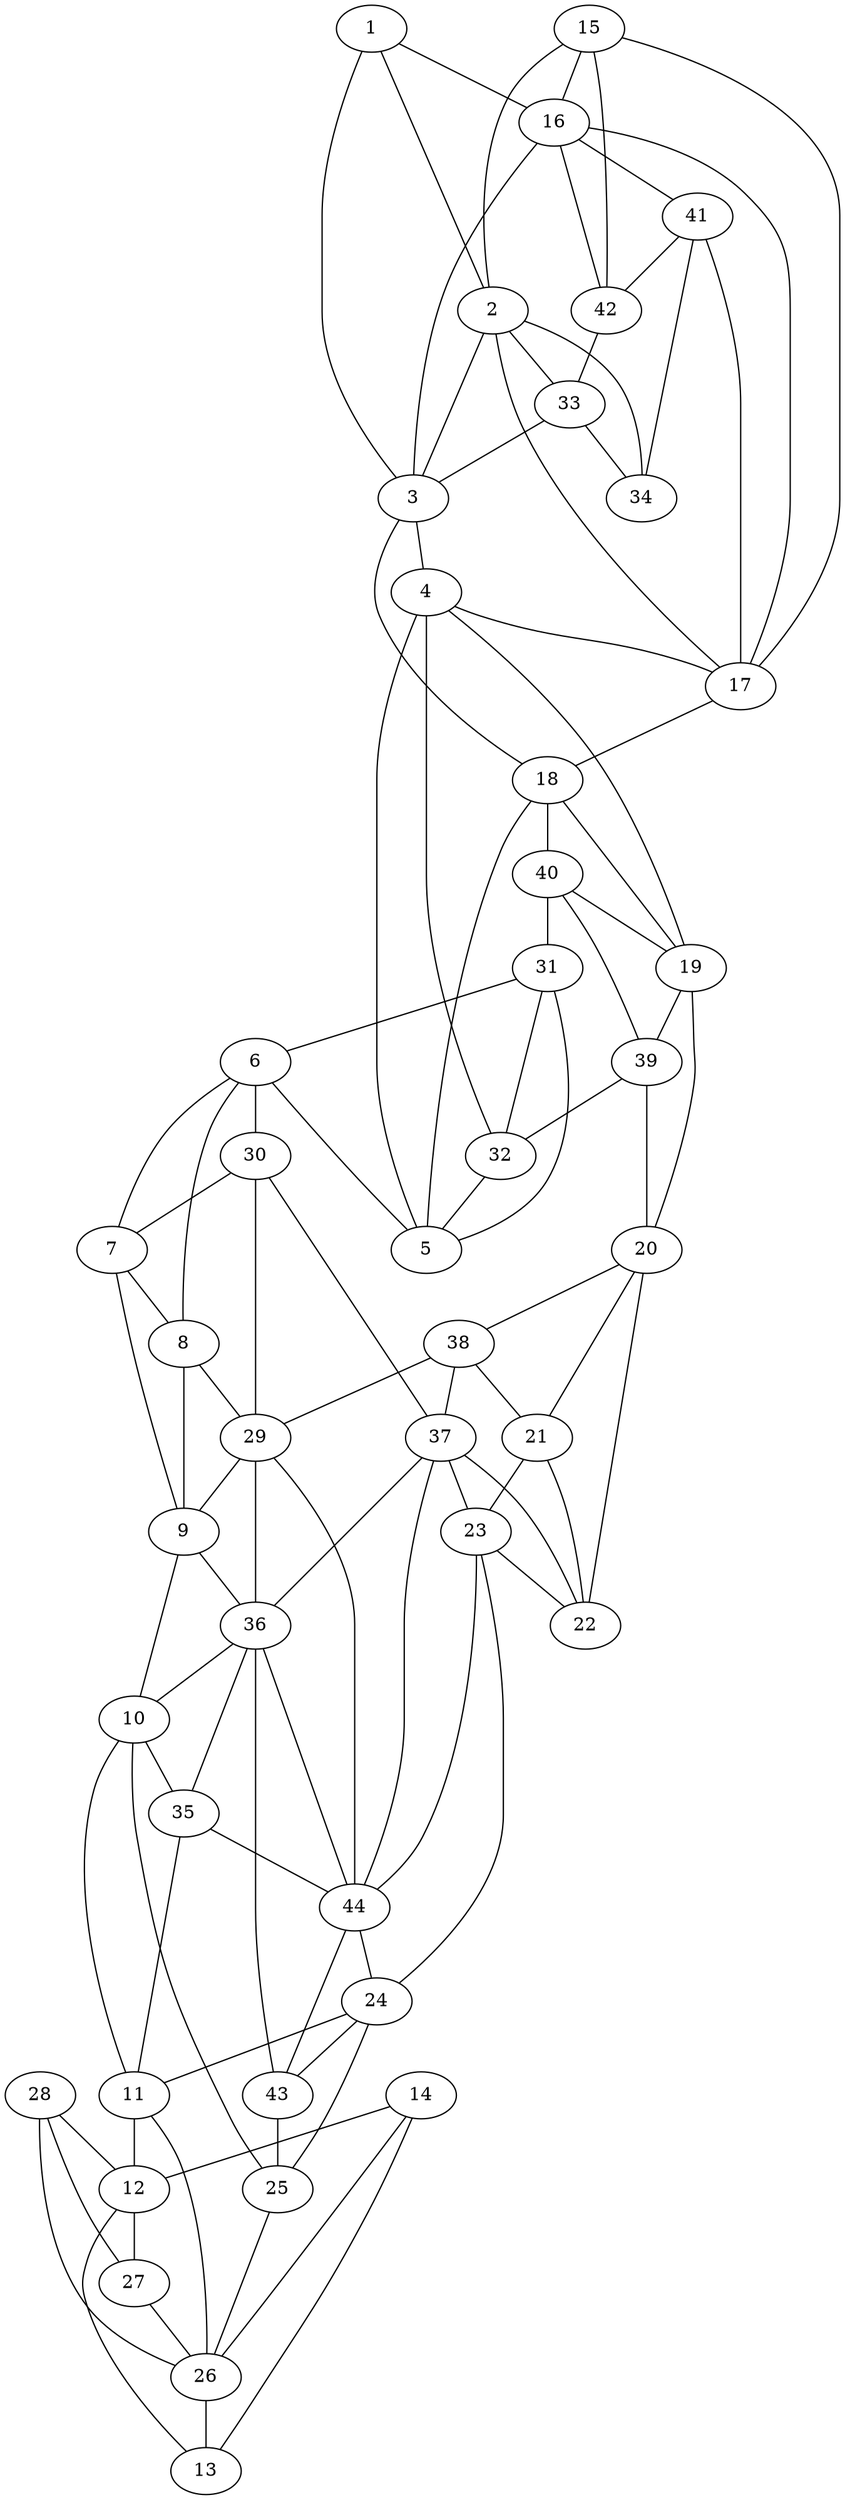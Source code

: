 graph pdb1mum {
	1	 [aaLength=13,
		sequence=PGKAFRAALTKEN,
		type=0];
	2	 [aaLength=11,
		sequence=ANHALLAQRAG,
		type=0];
	1 -- 2	 [distance0="29.85017",
		frequency=1,
		type0=1];
	3	 [aaLength=8,
		sequence=GGGVAAGS,
		type=0];
	1 -- 3	 [distance0="46.4682",
		frequency=1,
		type0=3];
	16	 [aaLength=11,
		sequence=ANHALLAQRAG,
		type=0];
	1 -- 16	 [distance0="43.80291",
		frequency=1,
		type0=2];
	2 -- 3	 [distance0="24.69224",
		frequency=1,
		type0=2];
	17	 [aaLength=8,
		sequence=GGGVAAGS,
		type=0];
	2 -- 17	 [distance0="22.94802",
		frequency=1,
		type0=1];
	33	 [aaLength=3,
		sequence=YLS,
		type=1];
	2 -- 33	 [distance0="4.0",
		frequency=1,
		type0=4];
	4	 [aaLength=16,
		sequence=LDDVLTDIRRITDVCS,
		type=0];
	3 -- 4	 [distance0="18.67224",
		distance1="10.0",
		frequency=2,
		type0=2,
		type1=4];
	18	 [aaLength=16,
		sequence=LDDVLTDIRRITDVCS,
		type=0];
	3 -- 18	 [distance0="21.05053",
		frequency=1,
		type0=3];
	4 -- 17	 [distance0="23.38192",
		frequency=1,
		type0=3];
	32	 [aaLength=4,
		sequence=LVDA,
		type=1];
	4 -- 32	 [distance0="3.0",
		frequency=1,
		type0=4];
	5	 [aaLength=15,
		sequence=AFNVARTVKSMIKAG,
		type=0];
	5 -- 4	 [distance0="32.74826",
		frequency=1,
		type0=2];
	5 -- 18	 [distance0="37.34571",
		frequency=1,
		type0=3];
	31	 [aaLength=5,
		sequence=LHIED,
		type=1];
	5 -- 31	 [distance0="3.0",
		frequency=1,
		type0=4];
	6	 [aaLength=15,
		sequence=KEEMVDRIRAAVDAK,
		type=0];
	8	 [aaLength=15,
		sequence=LDAAIERAQAYVEAG,
		type=0];
	6 -- 8	 [distance0="33.42855",
		frequency=1,
		type0=2];
	6 -- 5	 [distance0="41.38891",
		frequency=1,
		type0=3];
	7	 [aaLength=6,
		sequence=LAVEGL,
		type=0];
	6 -- 7	 [distance0="28.71027",
		frequency=1,
		type0=1];
	30	 [aaLength=6,
		sequence=IMARTD,
		type=1];
	6 -- 30	 [distance0="6.0",
		frequency=1,
		type0=4];
	7 -- 8	 [distance0="11.87888",
		distance1="0.0",
		frequency=2,
		type0=1,
		type1=5];
	9	 [aaLength=13,
		sequence=LAMYRQFADAVQV,
		type=0];
	7 -- 9	 [distance0="35.01856",
		frequency=1,
		type0=3];
	29	 [aaLength=4,
		sequence=LFPE,
		type=1];
	8 -- 29	 [distance0="3.0",
		frequency=1,
		type0=4];
	9 -- 8	 [distance0="27.28394",
		frequency=1,
		type0=1];
	10	 [aaLength=8,
		sequence=TDELRSAH,
		type=0];
	9 -- 10	 [distance0="31.85732",
		frequency=1,
		type0=2];
	36	 [aaLength=3,
		sequence=ANI,
		type=1];
	9 -- 36	 [distance0="3.0",
		frequency=1,
		type0=4];
	11	 [aaLength=22,
		sequence=SAFRAMNRAAEHVYNVLRQEGT,
		type=0];
	10 -- 11	 [distance0="34.62767",
		frequency=1,
		type0=3];
	25	 [aaLength=22,
		sequence=SAFRAMNRAAEHVYNVLRQEGT,
		type=0];
	10 -- 25	 [distance0="26.84621",
		frequency=1,
		type0=1];
	35	 [aaLength=4,
		sequence=ALYP,
		type=1];
	10 -- 35	 [distance0="3.0",
		frequency=1,
		type0=4];
	12	 [aaLength=8,
		sequence=KSVIDTMQ,
		type=0];
	11 -- 12	 [distance0="24.6211",
		distance1="1.0",
		frequency=2,
		type0=2,
		type1=4];
	26	 [aaLength=8,
		sequence=KSVIDTMQ,
		type=0];
	11 -- 26	 [distance0="26.12312",
		frequency=1,
		type0=3];
	13	 [aaLength=9,
		sequence=RNELYESIN,
		type=0];
	12 -- 13	 [distance0="14.96741",
		distance1="1.0",
		frequency=2,
		type0=1,
		type1=4];
	27	 [aaLength=9,
		sequence=RNELYESIN,
		type=0];
	12 -- 27	 [distance0="23.05027",
		frequency=1,
		type0=3];
	14	 [aaLength=12,
		sequence=YQYEEKLDNLFA,
		type=0];
	14 -- 13	 [distance0="16.22385",
		frequency=1,
		type0=1];
	14 -- 12	 [distance0="30.58341",
		frequency=1,
		type0=3];
	14 -- 26	 [distance0="29.95832",
		frequency=1,
		type0=2];
	15	 [aaLength=13,
		sequence=PGKAFRAALTKEN,
		type=0];
	15 -- 2	 [distance0="43.46824",
		frequency=1,
		type0=2];
	15 -- 16	 [distance0="28.06681",
		frequency=1,
		type0=1];
	15 -- 17	 [distance0="46.45895",
		frequency=1,
		type0=3];
	42	 [aaLength=5,
		sequence=QIVGT,
		type=1];
	15 -- 42	 [distance0="2.0",
		frequency=1,
		type0=4];
	16 -- 3	 [distance0="23.2181",
		frequency=1,
		type0=1];
	16 -- 17	 [distance0="23.71102",
		frequency=1,
		type0=2];
	41	 [aaLength=3,
		sequence=YLS,
		type=1];
	16 -- 41	 [distance0="4.0",
		frequency=1,
		type0=4];
	17 -- 18	 [distance0="20.21953",
		distance1="10.0",
		frequency=2,
		type0=2,
		type1=4];
	40	 [aaLength=4,
		sequence=LVDA,
		type=1];
	18 -- 40	 [distance0="3.0",
		frequency=1,
		type0=4];
	19	 [aaLength=16,
		sequence=AFNVARTVKSMIKAGA,
		type=0];
	19 -- 4	 [distance0="35.0308",
		frequency=1,
		type0=3];
	19 -- 18	 [distance0="30.96529",
		frequency=1,
		type0=2];
	39	 [aaLength=5,
		sequence=LHIED,
		type=1];
	19 -- 39	 [distance0="2.0",
		frequency=1,
		type0=4];
	20	 [aaLength=16,
		sequence=KEEMVDRIRAAVDAKT,
		type=0];
	22	 [aaLength=15,
		sequence=LDAAIERAQAYVEAG,
		type=0];
	20 -- 22	 [distance0="34.8175",
		frequency=1,
		type0=2];
	20 -- 19	 [distance0="41.60812",
		frequency=1,
		type0=3];
	21	 [aaLength=7,
		sequence=ALAVEGL,
		type=0];
	20 -- 21	 [distance0="30.51024",
		frequency=1,
		type0=1];
	38	 [aaLength=6,
		sequence=IMARTD,
		type=1];
	20 -- 38	 [distance0="5.0",
		frequency=1,
		type0=4];
	21 -- 22	 [distance0="12.00376",
		distance1="0.0",
		frequency=2,
		type0=1,
		type1=5];
	23	 [aaLength=13,
		sequence=LAMYRQFADAVQV,
		type=0];
	21 -- 23	 [distance0="35.72513",
		frequency=1,
		type0=3];
	37	 [aaLength=4,
		sequence=LFPE,
		type=1];
	22 -- 37	 [distance0="3.0",
		frequency=1,
		type0=4];
	23 -- 22	 [distance0="26.70967",
		frequency=1,
		type0=1];
	24	 [aaLength=8,
		sequence=TDELRSAH,
		type=0];
	23 -- 24	 [distance0="29.86988",
		frequency=1,
		type0=2];
	44	 [aaLength=3,
		sequence=ANI,
		type=1];
	23 -- 44	 [distance0="3.0",
		frequency=1,
		type0=4];
	24 -- 11	 [distance0="28.94423",
		frequency=1,
		type0=1];
	24 -- 25	 [distance0="36.39934",
		frequency=1,
		type0=3];
	43	 [aaLength=4,
		sequence=ALYP,
		type=1];
	24 -- 43	 [distance0="3.0",
		frequency=1,
		type0=4];
	25 -- 26	 [distance0="23.27882",
		distance1="1.0",
		frequency=2,
		type0=2,
		type1=4];
	26 -- 13	 [distance0="16.62407",
		frequency=1,
		type0=1];
	27 -- 26	 [distance0="16.9538",
		frequency=1,
		type0=1];
	28	 [aaLength=12,
		sequence=YQYEEKLDNLFA,
		type=0];
	28 -- 12	 [distance0="40.37344",
		frequency=1,
		type0=3];
	28 -- 26	 [distance0="36.12201",
		frequency=1,
		type0=2];
	28 -- 27	 [distance0="19.46968",
		frequency=1,
		type0=1];
	29 -- 9	 [distance0="4.0",
		frequency=1,
		type0=4];
	29 -- 36	 [distance0="24.0",
		frequency=1,
		type0=2];
	30 -- 7	 [distance0="1.0",
		frequency=1,
		type0=4];
	30 -- 29	 [distance0="30.0",
		frequency=1,
		type0=2];
	30 -- 37	 [distance0="30.0",
		frequency=1,
		type0=3];
	31 -- 6	 [distance0="17.0",
		frequency=1,
		type0=4];
	31 -- 32	 [distance0="29.0",
		frequency=1,
		type0=2];
	32 -- 5	 [distance0="7.0",
		frequency=1,
		type0=4];
	33 -- 3	 [distance0="0.0",
		frequency=1,
		type0=5];
	34	 [aaLength=5,
		sequence=QIVGT,
		type=1];
	33 -- 34	 [distance0="22.0",
		frequency=1,
		type0=2];
	34 -- 2	 [distance0="2.0",
		frequency=1,
		type0=4];
	35 -- 11	 [distance0="1.0",
		frequency=1,
		type0=4];
	35 -- 36	 [distance0="24.0",
		frequency=1,
		type0=2];
	35 -- 44	 [distance0="24.0",
		frequency=1,
		type0=3];
	36 -- 10	 [distance0="10.0",
		frequency=1,
		type0=4];
	36 -- 44	 [distance0="0.0",
		frequency=1,
		type0=1];
	37 -- 23	 [distance0="4.0",
		frequency=1,
		type0=4];
	37 -- 36	 [distance0="24.0",
		frequency=1,
		type0=2];
	37 -- 44	 [distance0="24.0",
		frequency=1,
		type0=3];
	38 -- 21	 [distance0="0.0",
		frequency=1,
		type0=5];
	38 -- 29	 [distance0="30.0",
		frequency=1,
		type0=2];
	38 -- 37	 [distance0="30.0",
		frequency=1,
		type0=3];
	39 -- 20	 [distance0="17.0",
		frequency=1,
		type0=4];
	39 -- 32	 [distance0="29.0",
		frequency=1,
		type0=2];
	39 -- 40	 [distance0="29.0",
		frequency=1,
		type0=3];
	40 -- 19	 [distance0="7.0",
		frequency=1,
		type0=4];
	40 -- 31	 [distance0="29.0",
		frequency=1,
		type0=2];
	41 -- 17	 [distance0="0.0",
		frequency=1,
		type0=5];
	41 -- 34	 [distance0="22.0",
		frequency=1,
		type0=2];
	41 -- 42	 [distance0="22.0",
		frequency=1,
		type0=3];
	42 -- 16	 [distance0="2.0",
		frequency=1,
		type0=4];
	42 -- 33	 [distance0="22.0",
		frequency=1,
		type0=2];
	43 -- 25	 [distance0="1.0",
		frequency=1,
		type0=4];
	43 -- 36	 [distance0="24.0",
		frequency=1,
		type0=2];
	43 -- 44	 [distance0="24.0",
		frequency=1,
		type0=3];
	44 -- 24	 [distance0="10.0",
		frequency=1,
		type0=4];
	44 -- 29	 [distance0="24.0",
		frequency=1,
		type0=2];
}
